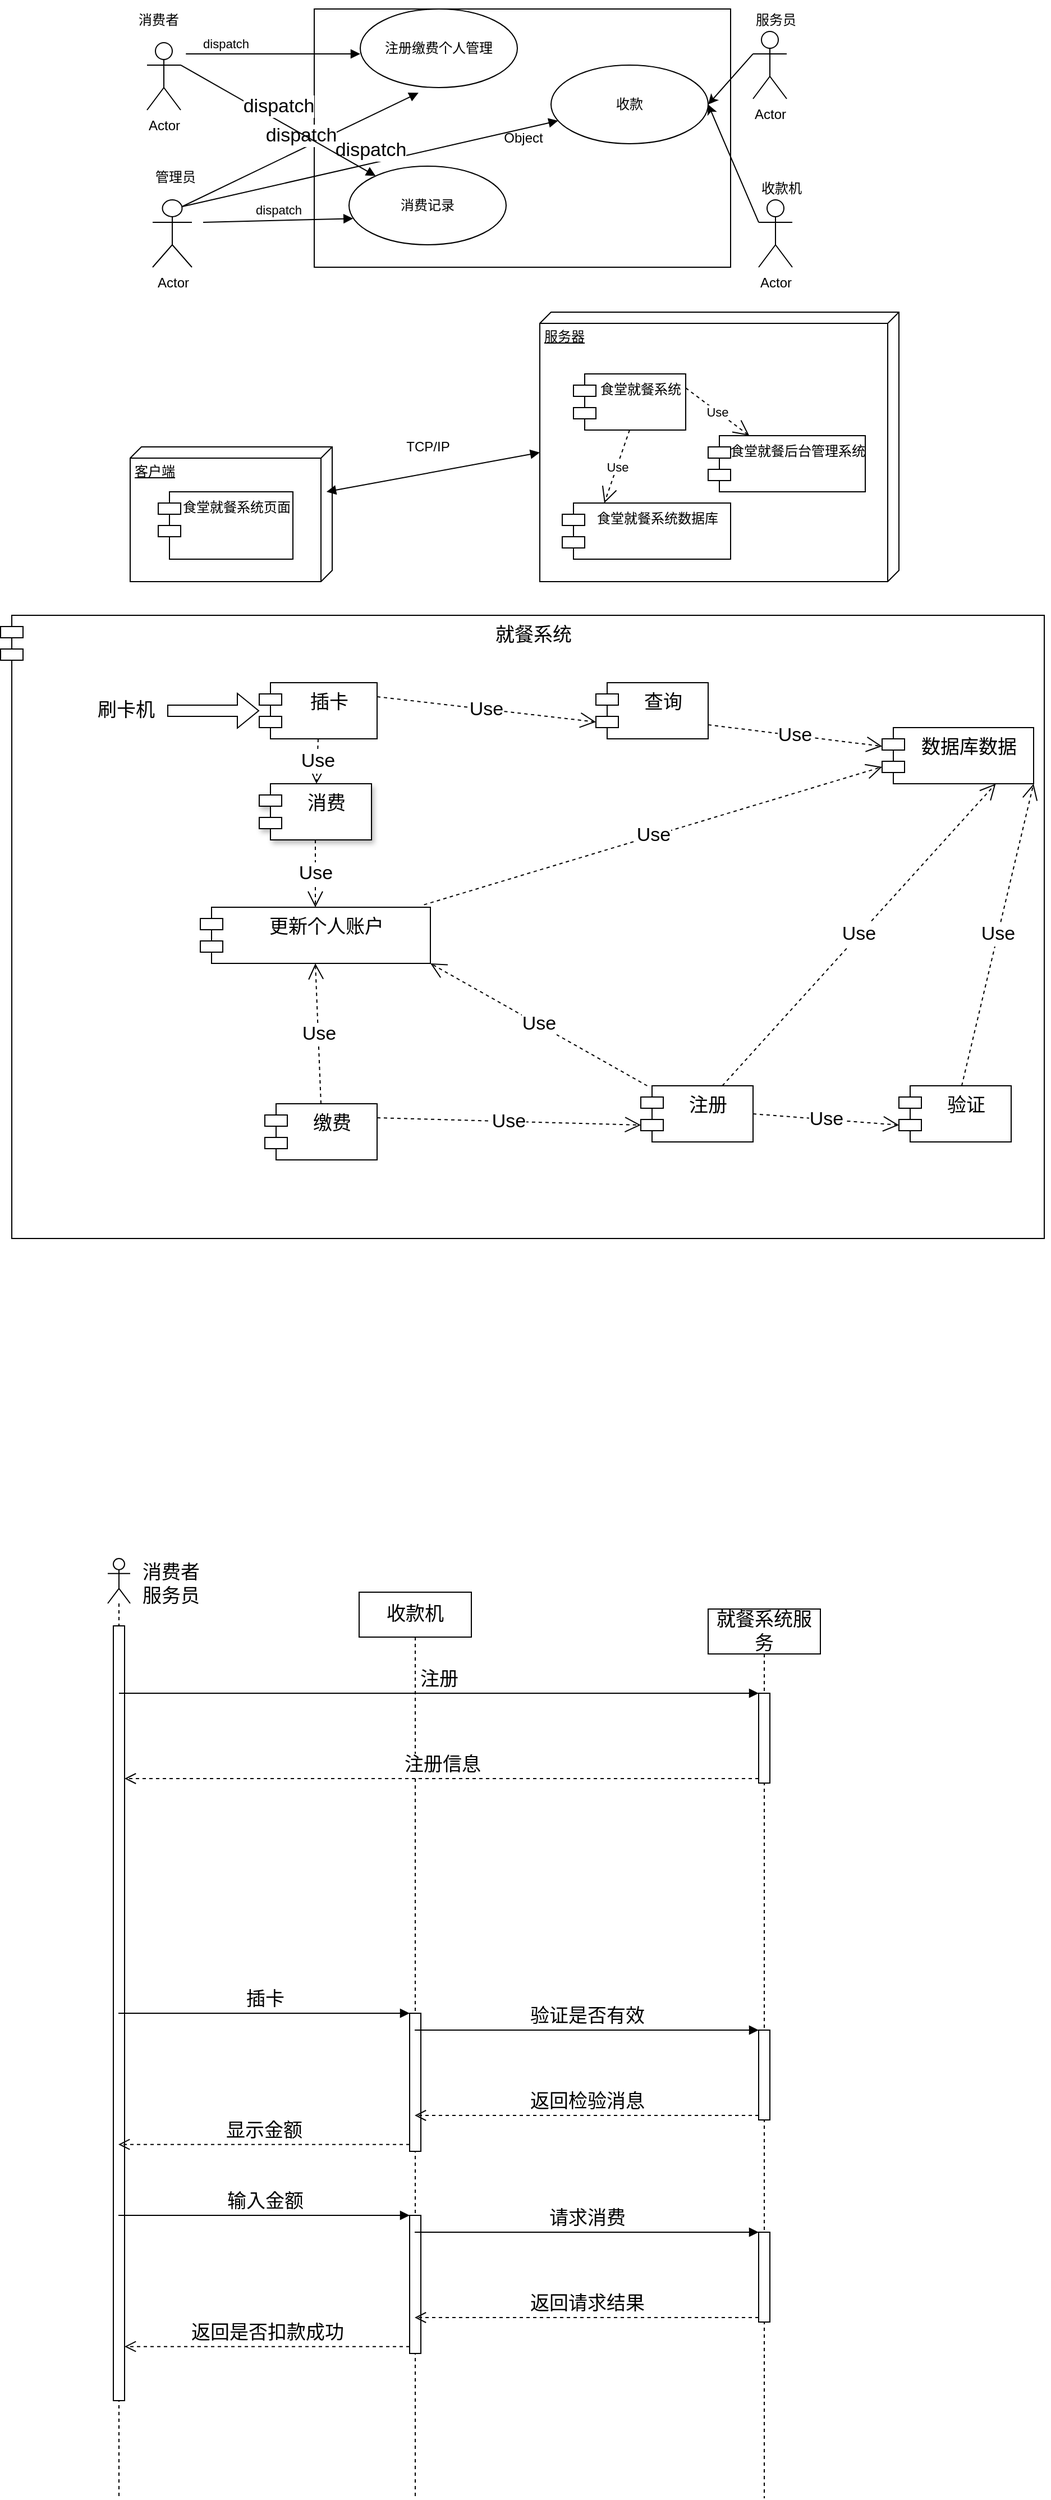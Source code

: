 <mxfile version="13.7.3" type="github">
  <diagram id="bSzh5oT1Ytqrw3l8dtsp" name="Page-1">
    <mxGraphModel dx="1038" dy="548" grid="1" gridSize="15" guides="1" tooltips="1" connect="1" arrows="1" fold="1" page="1" pageScale="1" pageWidth="827" pageHeight="1169" math="0" shadow="0">
      <root>
        <mxCell id="0" />
        <mxCell id="1" parent="0" />
        <mxCell id="PVROPuJ0YmIrGblkBBRp-848" style="edgeStyle=none;rounded=0;orthogonalLoop=1;jettySize=auto;html=1;entryX=0;entryY=0.5;entryDx=0;entryDy=0;fontSize=17;" edge="1" parent="1" source="GBmudXRtbNW1fh8e-D3x-3" target="GBmudXRtbNW1fh8e-D3x-17">
          <mxGeometry relative="1" as="geometry" />
        </mxCell>
        <mxCell id="GBmudXRtbNW1fh8e-D3x-8" value="Actor" style="shape=umlActor;verticalLabelPosition=bottom;verticalAlign=top;html=1;" parent="1" vertex="1">
          <mxGeometry x="145" y="380" width="35" height="60" as="geometry" />
        </mxCell>
        <mxCell id="GBmudXRtbNW1fh8e-D3x-1" value="Actor" style="shape=umlActor;verticalLabelPosition=bottom;verticalAlign=top;html=1;" parent="1" vertex="1">
          <mxGeometry x="140" y="240" width="30" height="60" as="geometry" />
        </mxCell>
        <mxCell id="GBmudXRtbNW1fh8e-D3x-3" value="Object" style="html=1;" parent="1" vertex="1">
          <mxGeometry x="289" y="210" width="371" height="230" as="geometry" />
        </mxCell>
        <mxCell id="GBmudXRtbNW1fh8e-D3x-4" value="消费者" style="text;html=1;resizable=0;autosize=1;align=center;verticalAlign=middle;points=[];fillColor=none;strokeColor=none;rounded=0;" parent="1" vertex="1">
          <mxGeometry x="125" y="210" width="50" height="20" as="geometry" />
        </mxCell>
        <mxCell id="GBmudXRtbNW1fh8e-D3x-21" style="edgeStyle=none;rounded=0;orthogonalLoop=1;jettySize=auto;html=1;exitX=0;exitY=0.333;exitDx=0;exitDy=0;exitPerimeter=0;entryX=1;entryY=0.5;entryDx=0;entryDy=0;" parent="1" source="GBmudXRtbNW1fh8e-D3x-7" target="GBmudXRtbNW1fh8e-D3x-17" edge="1">
          <mxGeometry relative="1" as="geometry" />
        </mxCell>
        <mxCell id="GBmudXRtbNW1fh8e-D3x-7" value="Actor" style="shape=umlActor;verticalLabelPosition=bottom;verticalAlign=top;html=1;" parent="1" vertex="1">
          <mxGeometry x="680" y="230" width="30" height="60" as="geometry" />
        </mxCell>
        <mxCell id="GBmudXRtbNW1fh8e-D3x-9" value="管理员" style="text;html=1;resizable=0;autosize=1;align=center;verticalAlign=middle;points=[];fillColor=none;strokeColor=none;rounded=0;" parent="1" vertex="1">
          <mxGeometry x="140" y="350" width="50" height="20" as="geometry" />
        </mxCell>
        <mxCell id="GBmudXRtbNW1fh8e-D3x-10" value="dispatch" style="html=1;verticalAlign=bottom;endArrow=block;" parent="1" edge="1">
          <mxGeometry width="80" relative="1" as="geometry">
            <mxPoint x="250" y="250" as="sourcePoint" />
            <mxPoint x="330" y="250" as="targetPoint" />
            <Array as="points">
              <mxPoint x="170" y="250" />
            </Array>
          </mxGeometry>
        </mxCell>
        <mxCell id="GBmudXRtbNW1fh8e-D3x-12" value="注册缴费个人管理" style="ellipse;whiteSpace=wrap;html=1;" parent="1" vertex="1">
          <mxGeometry x="330" y="210" width="140" height="70" as="geometry" />
        </mxCell>
        <mxCell id="GBmudXRtbNW1fh8e-D3x-13" value="服务员" style="text;html=1;resizable=0;autosize=1;align=center;verticalAlign=middle;points=[];fillColor=none;strokeColor=none;rounded=0;" parent="1" vertex="1">
          <mxGeometry x="675" y="210" width="50" height="20" as="geometry" />
        </mxCell>
        <mxCell id="GBmudXRtbNW1fh8e-D3x-16" value="消费记录" style="ellipse;whiteSpace=wrap;html=1;" parent="1" vertex="1">
          <mxGeometry x="320" y="350" width="140" height="70" as="geometry" />
        </mxCell>
        <mxCell id="GBmudXRtbNW1fh8e-D3x-17" value="收款" style="ellipse;whiteSpace=wrap;html=1;" parent="1" vertex="1">
          <mxGeometry x="500" y="260" width="140" height="70" as="geometry" />
        </mxCell>
        <mxCell id="GBmudXRtbNW1fh8e-D3x-18" value="dispatch" style="html=1;verticalAlign=bottom;endArrow=block;entryX=0.026;entryY=0.666;entryDx=0;entryDy=0;entryPerimeter=0;" parent="1" target="GBmudXRtbNW1fh8e-D3x-16" edge="1">
          <mxGeometry width="80" relative="1" as="geometry">
            <mxPoint x="190" y="400" as="sourcePoint" />
            <mxPoint x="270" y="400" as="targetPoint" />
          </mxGeometry>
        </mxCell>
        <mxCell id="GBmudXRtbNW1fh8e-D3x-22" style="edgeStyle=none;rounded=0;orthogonalLoop=1;jettySize=auto;html=1;exitX=0;exitY=0.333;exitDx=0;exitDy=0;exitPerimeter=0;entryX=1;entryY=0.5;entryDx=0;entryDy=0;" parent="1" source="GBmudXRtbNW1fh8e-D3x-19" target="GBmudXRtbNW1fh8e-D3x-17" edge="1">
          <mxGeometry relative="1" as="geometry" />
        </mxCell>
        <mxCell id="GBmudXRtbNW1fh8e-D3x-19" value="Actor" style="shape=umlActor;verticalLabelPosition=bottom;verticalAlign=top;html=1;" parent="1" vertex="1">
          <mxGeometry x="685" y="380" width="30" height="60" as="geometry" />
        </mxCell>
        <mxCell id="GBmudXRtbNW1fh8e-D3x-20" value="收款机" style="text;html=1;resizable=0;autosize=1;align=center;verticalAlign=middle;points=[];fillColor=none;strokeColor=none;rounded=0;" parent="1" vertex="1">
          <mxGeometry x="680" y="360" width="50" height="20" as="geometry" />
        </mxCell>
        <mxCell id="PVROPuJ0YmIrGblkBBRp-15" value="客户端" style="verticalAlign=top;align=left;spacingTop=8;spacingLeft=2;spacingRight=12;shape=cube;size=10;direction=south;fontStyle=4;html=1;" vertex="1" parent="1">
          <mxGeometry x="125" y="600" width="180" height="120" as="geometry" />
        </mxCell>
        <mxCell id="PVROPuJ0YmIrGblkBBRp-16" value="服务器" style="verticalAlign=top;align=left;spacingTop=8;spacingLeft=2;spacingRight=12;shape=cube;size=10;direction=south;fontStyle=4;html=1;" vertex="1" parent="1">
          <mxGeometry x="490" y="480" width="320" height="240" as="geometry" />
        </mxCell>
        <mxCell id="PVROPuJ0YmIrGblkBBRp-17" value="食堂就餐系统页面" style="shape=module;align=left;spacingLeft=20;align=center;verticalAlign=top;" vertex="1" parent="1">
          <mxGeometry x="150" y="640" width="120" height="60" as="geometry" />
        </mxCell>
        <mxCell id="PVROPuJ0YmIrGblkBBRp-18" value="食堂就餐系统" style="shape=module;align=left;spacingLeft=20;align=center;verticalAlign=top;" vertex="1" parent="1">
          <mxGeometry x="520" y="535" width="100" height="50" as="geometry" />
        </mxCell>
        <mxCell id="PVROPuJ0YmIrGblkBBRp-19" value="食堂就餐系统数据库" style="shape=module;align=left;spacingLeft=20;align=center;verticalAlign=top;" vertex="1" parent="1">
          <mxGeometry x="510" y="650" width="150" height="50" as="geometry" />
        </mxCell>
        <mxCell id="PVROPuJ0YmIrGblkBBRp-20" value="食堂就餐后台管理系统" style="shape=module;align=left;spacingLeft=20;align=center;verticalAlign=top;" vertex="1" parent="1">
          <mxGeometry x="640" y="590" width="140" height="50" as="geometry" />
        </mxCell>
        <mxCell id="PVROPuJ0YmIrGblkBBRp-24" value="" style="endArrow=block;startArrow=block;endFill=1;startFill=1;html=1;exitX=0.333;exitY=0.028;exitDx=0;exitDy=0;exitPerimeter=0;entryX=0;entryY=0;entryDx=125;entryDy=320;entryPerimeter=0;" edge="1" parent="1" source="PVROPuJ0YmIrGblkBBRp-15" target="PVROPuJ0YmIrGblkBBRp-16">
          <mxGeometry width="160" relative="1" as="geometry">
            <mxPoint x="320" y="640" as="sourcePoint" />
            <mxPoint x="480" y="640" as="targetPoint" />
          </mxGeometry>
        </mxCell>
        <mxCell id="PVROPuJ0YmIrGblkBBRp-25" value="TCP/IP" style="text;html=1;resizable=0;autosize=1;align=center;verticalAlign=middle;points=[];fillColor=none;strokeColor=none;rounded=0;" vertex="1" parent="1">
          <mxGeometry x="365" y="590" width="50" height="20" as="geometry" />
        </mxCell>
        <mxCell id="PVROPuJ0YmIrGblkBBRp-27" value="Use" style="endArrow=open;endSize=12;dashed=1;html=1;exitX=0.5;exitY=1;exitDx=0;exitDy=0;entryX=0.25;entryY=0;entryDx=0;entryDy=0;" edge="1" parent="1" source="PVROPuJ0YmIrGblkBBRp-18" target="PVROPuJ0YmIrGblkBBRp-19">
          <mxGeometry width="160" relative="1" as="geometry">
            <mxPoint x="530" y="630" as="sourcePoint" />
            <mxPoint x="690" y="630" as="targetPoint" />
          </mxGeometry>
        </mxCell>
        <mxCell id="PVROPuJ0YmIrGblkBBRp-28" value="Use" style="endArrow=open;endSize=12;dashed=1;html=1;exitX=1;exitY=0.25;exitDx=0;exitDy=0;" edge="1" parent="1" source="PVROPuJ0YmIrGblkBBRp-18" target="PVROPuJ0YmIrGblkBBRp-20">
          <mxGeometry width="160" relative="1" as="geometry">
            <mxPoint x="615" y="559.5" as="sourcePoint" />
            <mxPoint x="775" y="559.5" as="targetPoint" />
          </mxGeometry>
        </mxCell>
        <mxCell id="PVROPuJ0YmIrGblkBBRp-849" value="dispatch" style="html=1;verticalAlign=bottom;endArrow=block;fontSize=17;exitX=0.75;exitY=0.1;exitDx=0;exitDy=0;exitPerimeter=0;entryX=0.371;entryY=1.066;entryDx=0;entryDy=0;entryPerimeter=0;" edge="1" parent="1" source="GBmudXRtbNW1fh8e-D3x-8" target="GBmudXRtbNW1fh8e-D3x-12">
          <mxGeometry width="80" relative="1" as="geometry">
            <mxPoint x="375" y="240" as="sourcePoint" />
            <mxPoint x="455" y="240" as="targetPoint" />
          </mxGeometry>
        </mxCell>
        <mxCell id="PVROPuJ0YmIrGblkBBRp-851" value="dispatch" style="html=1;verticalAlign=bottom;endArrow=block;fontSize=17;exitX=0.75;exitY=0.1;exitDx=0;exitDy=0;exitPerimeter=0;" edge="1" parent="1" source="GBmudXRtbNW1fh8e-D3x-8" target="GBmudXRtbNW1fh8e-D3x-17">
          <mxGeometry width="80" relative="1" as="geometry">
            <mxPoint x="390" y="300" as="sourcePoint" />
            <mxPoint x="470" y="300" as="targetPoint" />
          </mxGeometry>
        </mxCell>
        <mxCell id="PVROPuJ0YmIrGblkBBRp-852" value="dispatch" style="html=1;verticalAlign=bottom;endArrow=block;fontSize=17;exitX=1;exitY=0.333;exitDx=0;exitDy=0;exitPerimeter=0;" edge="1" parent="1" source="GBmudXRtbNW1fh8e-D3x-1" target="GBmudXRtbNW1fh8e-D3x-16">
          <mxGeometry width="80" relative="1" as="geometry">
            <mxPoint x="175" y="290" as="sourcePoint" />
            <mxPoint x="255" y="290" as="targetPoint" />
          </mxGeometry>
        </mxCell>
        <mxCell id="PVROPuJ0YmIrGblkBBRp-853" value="" style="shape=umlLifeline;participant=umlActor;perimeter=lifelinePerimeter;whiteSpace=wrap;html=1;container=1;collapsible=0;recursiveResize=0;verticalAlign=top;spacingTop=36;outlineConnect=0;fontSize=17;" vertex="1" parent="1">
          <mxGeometry x="105" y="1590" width="20" height="837" as="geometry" />
        </mxCell>
        <mxCell id="PVROPuJ0YmIrGblkBBRp-854" value="消费者&lt;br&gt;服务员" style="text;html=1;resizable=0;autosize=1;align=center;verticalAlign=middle;points=[];fillColor=none;strokeColor=none;rounded=0;fontSize=17;" vertex="1" parent="1">
          <mxGeometry x="123" y="1590" width="75" height="45" as="geometry" />
        </mxCell>
        <mxCell id="PVROPuJ0YmIrGblkBBRp-855" value="" style="html=1;points=[];perimeter=orthogonalPerimeter;fontSize=17;" vertex="1" parent="1">
          <mxGeometry x="110" y="1650" width="10" height="690" as="geometry" />
        </mxCell>
        <mxCell id="PVROPuJ0YmIrGblkBBRp-856" value="收款机" style="shape=umlLifeline;perimeter=lifelinePerimeter;whiteSpace=wrap;html=1;container=1;collapsible=0;recursiveResize=0;outlineConnect=0;fontSize=17;" vertex="1" parent="1">
          <mxGeometry x="329" y="1620" width="100" height="807" as="geometry" />
        </mxCell>
        <mxCell id="PVROPuJ0YmIrGblkBBRp-859" value="" style="html=1;points=[];perimeter=orthogonalPerimeter;fontSize=17;" vertex="1" parent="PVROPuJ0YmIrGblkBBRp-856">
          <mxGeometry x="45" y="375" width="10" height="123" as="geometry" />
        </mxCell>
        <mxCell id="PVROPuJ0YmIrGblkBBRp-866" value="" style="html=1;points=[];perimeter=orthogonalPerimeter;fontSize=17;" vertex="1" parent="PVROPuJ0YmIrGblkBBRp-856">
          <mxGeometry x="45" y="555" width="10" height="123" as="geometry" />
        </mxCell>
        <mxCell id="PVROPuJ0YmIrGblkBBRp-860" value="插卡" style="html=1;verticalAlign=bottom;endArrow=block;entryX=0;entryY=0;fontSize=17;" edge="1" target="PVROPuJ0YmIrGblkBBRp-859" parent="1">
          <mxGeometry relative="1" as="geometry">
            <mxPoint x="114.5" y="1995" as="sourcePoint" />
          </mxGeometry>
        </mxCell>
        <mxCell id="PVROPuJ0YmIrGblkBBRp-861" value="显示金额" style="html=1;verticalAlign=bottom;endArrow=open;dashed=1;endSize=8;exitX=0;exitY=0.95;fontSize=17;" edge="1" source="PVROPuJ0YmIrGblkBBRp-859" parent="1">
          <mxGeometry relative="1" as="geometry">
            <mxPoint x="114.5" y="2111.85" as="targetPoint" />
          </mxGeometry>
        </mxCell>
        <mxCell id="PVROPuJ0YmIrGblkBBRp-862" value="就餐系统服务" style="shape=umlLifeline;perimeter=lifelinePerimeter;whiteSpace=wrap;html=1;container=1;collapsible=0;recursiveResize=0;outlineConnect=0;fontSize=17;" vertex="1" parent="1">
          <mxGeometry x="640" y="1635" width="100" height="792" as="geometry" />
        </mxCell>
        <mxCell id="PVROPuJ0YmIrGblkBBRp-863" value="" style="html=1;points=[];perimeter=orthogonalPerimeter;fontSize=17;" vertex="1" parent="PVROPuJ0YmIrGblkBBRp-862">
          <mxGeometry x="45" y="375" width="10" height="80" as="geometry" />
        </mxCell>
        <mxCell id="PVROPuJ0YmIrGblkBBRp-869" value="" style="html=1;points=[];perimeter=orthogonalPerimeter;fontSize=17;" vertex="1" parent="PVROPuJ0YmIrGblkBBRp-862">
          <mxGeometry x="45" y="555" width="10" height="80" as="geometry" />
        </mxCell>
        <mxCell id="PVROPuJ0YmIrGblkBBRp-880" value="" style="html=1;points=[];perimeter=orthogonalPerimeter;fontSize=17;" vertex="1" parent="PVROPuJ0YmIrGblkBBRp-862">
          <mxGeometry x="45" y="75" width="10" height="80" as="geometry" />
        </mxCell>
        <mxCell id="PVROPuJ0YmIrGblkBBRp-864" value="验证是否有效" style="html=1;verticalAlign=bottom;endArrow=block;entryX=0;entryY=0;fontSize=17;" edge="1" target="PVROPuJ0YmIrGblkBBRp-863" parent="1">
          <mxGeometry relative="1" as="geometry">
            <mxPoint x="378.5" y="2010" as="sourcePoint" />
          </mxGeometry>
        </mxCell>
        <mxCell id="PVROPuJ0YmIrGblkBBRp-865" value="返回检验消息" style="html=1;verticalAlign=bottom;endArrow=open;dashed=1;endSize=8;exitX=0;exitY=0.95;fontSize=17;" edge="1" source="PVROPuJ0YmIrGblkBBRp-863" parent="1">
          <mxGeometry relative="1" as="geometry">
            <mxPoint x="378.5" y="2086" as="targetPoint" />
            <Array as="points" />
          </mxGeometry>
        </mxCell>
        <mxCell id="PVROPuJ0YmIrGblkBBRp-867" value="输入金额" style="html=1;verticalAlign=bottom;endArrow=block;entryX=0;entryY=0;fontSize=17;" edge="1" parent="1">
          <mxGeometry relative="1" as="geometry">
            <mxPoint x="114.5" y="2175" as="sourcePoint" />
            <mxPoint x="374" y="2175" as="targetPoint" />
          </mxGeometry>
        </mxCell>
        <mxCell id="PVROPuJ0YmIrGblkBBRp-868" value="返回是否扣款成功" style="html=1;verticalAlign=bottom;endArrow=open;dashed=1;endSize=8;exitX=0;exitY=0.95;fontSize=17;" edge="1" parent="1">
          <mxGeometry relative="1" as="geometry">
            <mxPoint x="120" y="2291.85" as="targetPoint" />
            <mxPoint x="374" y="2291.85" as="sourcePoint" />
          </mxGeometry>
        </mxCell>
        <mxCell id="PVROPuJ0YmIrGblkBBRp-870" value="请求消费" style="html=1;verticalAlign=bottom;endArrow=block;entryX=0;entryY=0;fontSize=17;" edge="1" target="PVROPuJ0YmIrGblkBBRp-869" parent="1">
          <mxGeometry relative="1" as="geometry">
            <mxPoint x="378.5" y="2190" as="sourcePoint" />
          </mxGeometry>
        </mxCell>
        <mxCell id="PVROPuJ0YmIrGblkBBRp-871" value="返回请求结果" style="html=1;verticalAlign=bottom;endArrow=open;dashed=1;endSize=8;exitX=0;exitY=0.95;fontSize=17;" edge="1" source="PVROPuJ0YmIrGblkBBRp-869" parent="1">
          <mxGeometry relative="1" as="geometry">
            <mxPoint x="378.5" y="2266" as="targetPoint" />
          </mxGeometry>
        </mxCell>
        <mxCell id="PVROPuJ0YmIrGblkBBRp-874" value="就餐系统" style="shape=module;align=left;spacingLeft=20;align=center;verticalAlign=top;fontSize=17;shadow=0;" vertex="1" parent="1">
          <mxGeometry x="9.5" y="750" width="930" height="555" as="geometry" />
        </mxCell>
        <mxCell id="PVROPuJ0YmIrGblkBBRp-875" value="验证" style="shape=module;align=left;spacingLeft=20;align=center;verticalAlign=top;fontSize=17;" vertex="1" parent="1">
          <mxGeometry x="810" y="1169" width="100" height="50" as="geometry" />
        </mxCell>
        <mxCell id="PVROPuJ0YmIrGblkBBRp-876" value="注册" style="shape=module;align=left;spacingLeft=20;align=center;verticalAlign=top;fontSize=17;" vertex="1" parent="1">
          <mxGeometry x="580" y="1169" width="100" height="50" as="geometry" />
        </mxCell>
        <mxCell id="PVROPuJ0YmIrGblkBBRp-881" value="注册" style="html=1;verticalAlign=bottom;endArrow=block;entryX=0;entryY=0;fontSize=17;" edge="1" target="PVROPuJ0YmIrGblkBBRp-880" parent="1" source="PVROPuJ0YmIrGblkBBRp-853">
          <mxGeometry relative="1" as="geometry">
            <mxPoint x="615" y="1710" as="sourcePoint" />
          </mxGeometry>
        </mxCell>
        <mxCell id="PVROPuJ0YmIrGblkBBRp-882" value="注册信息" style="html=1;verticalAlign=bottom;endArrow=open;dashed=1;endSize=8;exitX=0;exitY=0.95;fontSize=17;" edge="1" source="PVROPuJ0YmIrGblkBBRp-880" parent="1" target="PVROPuJ0YmIrGblkBBRp-855">
          <mxGeometry relative="1" as="geometry">
            <mxPoint x="615" y="1786" as="targetPoint" />
          </mxGeometry>
        </mxCell>
        <mxCell id="PVROPuJ0YmIrGblkBBRp-887" value="Use" style="endArrow=open;endSize=12;dashed=1;html=1;fontSize=17;exitX=1;exitY=0.5;exitDx=0;exitDy=0;entryX=0;entryY=0;entryDx=0;entryDy=35;entryPerimeter=0;" edge="1" parent="1" source="PVROPuJ0YmIrGblkBBRp-876" target="PVROPuJ0YmIrGblkBBRp-875">
          <mxGeometry width="160" relative="1" as="geometry">
            <mxPoint x="565" y="1014.5" as="sourcePoint" />
            <mxPoint x="725" y="1014.5" as="targetPoint" />
          </mxGeometry>
        </mxCell>
        <mxCell id="PVROPuJ0YmIrGblkBBRp-888" value="缴费" style="shape=module;align=left;spacingLeft=20;align=center;verticalAlign=top;fontSize=17;" vertex="1" parent="1">
          <mxGeometry x="245" y="1185" width="100" height="50" as="geometry" />
        </mxCell>
        <mxCell id="PVROPuJ0YmIrGblkBBRp-889" value="Use" style="endArrow=open;endSize=12;dashed=1;html=1;fontSize=17;exitX=1;exitY=0.25;exitDx=0;exitDy=0;entryX=0;entryY=0;entryDx=0;entryDy=35;entryPerimeter=0;" edge="1" parent="1" source="PVROPuJ0YmIrGblkBBRp-888" target="PVROPuJ0YmIrGblkBBRp-876">
          <mxGeometry width="160" relative="1" as="geometry">
            <mxPoint x="240" y="1065" as="sourcePoint" />
            <mxPoint x="400" y="1065" as="targetPoint" />
          </mxGeometry>
        </mxCell>
        <mxCell id="PVROPuJ0YmIrGblkBBRp-890" value="插卡" style="shape=module;align=left;spacingLeft=20;align=center;verticalAlign=top;fontSize=17;" vertex="1" parent="1">
          <mxGeometry x="240" y="810" width="105" height="50" as="geometry" />
        </mxCell>
        <mxCell id="PVROPuJ0YmIrGblkBBRp-891" value="查询" style="shape=module;align=left;spacingLeft=20;align=center;verticalAlign=top;fontSize=17;" vertex="1" parent="1">
          <mxGeometry x="540" y="810" width="100" height="50" as="geometry" />
        </mxCell>
        <mxCell id="PVROPuJ0YmIrGblkBBRp-892" value="更新个人账户" style="shape=module;align=left;spacingLeft=20;align=center;verticalAlign=top;fontSize=17;" vertex="1" parent="1">
          <mxGeometry x="187.5" y="1010" width="205" height="50" as="geometry" />
        </mxCell>
        <mxCell id="PVROPuJ0YmIrGblkBBRp-894" value="Use" style="endArrow=open;endSize=12;dashed=1;html=1;fontSize=17;entryX=0.5;entryY=1;entryDx=0;entryDy=0;exitX=0.5;exitY=0;exitDx=0;exitDy=0;" edge="1" parent="1" source="PVROPuJ0YmIrGblkBBRp-888" target="PVROPuJ0YmIrGblkBBRp-892">
          <mxGeometry width="160" relative="1" as="geometry">
            <mxPoint x="60" y="1140" as="sourcePoint" />
            <mxPoint x="220" y="1140" as="targetPoint" />
          </mxGeometry>
        </mxCell>
        <mxCell id="PVROPuJ0YmIrGblkBBRp-895" value="Use" style="endArrow=open;endSize=12;dashed=1;html=1;fontSize=17;entryX=1;entryY=1;entryDx=0;entryDy=0;" edge="1" parent="1" source="PVROPuJ0YmIrGblkBBRp-876" target="PVROPuJ0YmIrGblkBBRp-892">
          <mxGeometry width="160" relative="1" as="geometry">
            <mxPoint x="330" y="960" as="sourcePoint" />
            <mxPoint x="490" y="960" as="targetPoint" />
          </mxGeometry>
        </mxCell>
        <mxCell id="PVROPuJ0YmIrGblkBBRp-897" value="数据库数据" style="shape=module;align=left;spacingLeft=20;align=center;verticalAlign=top;fontSize=17;" vertex="1" parent="1">
          <mxGeometry x="795" y="850" width="135" height="50" as="geometry" />
        </mxCell>
        <mxCell id="PVROPuJ0YmIrGblkBBRp-899" style="edgeStyle=none;rounded=0;orthogonalLoop=1;jettySize=auto;html=1;exitX=0.5;exitY=0;exitDx=0;exitDy=0;fontSize=17;" edge="1" parent="1" source="PVROPuJ0YmIrGblkBBRp-875" target="PVROPuJ0YmIrGblkBBRp-875">
          <mxGeometry relative="1" as="geometry" />
        </mxCell>
        <mxCell id="PVROPuJ0YmIrGblkBBRp-900" value="Use" style="endArrow=open;endSize=12;dashed=1;html=1;fontSize=17;entryX=0.75;entryY=1;entryDx=0;entryDy=0;" edge="1" parent="1" source="PVROPuJ0YmIrGblkBBRp-876" target="PVROPuJ0YmIrGblkBBRp-897">
          <mxGeometry width="160" relative="1" as="geometry">
            <mxPoint x="630" y="945" as="sourcePoint" />
            <mxPoint x="790" y="945" as="targetPoint" />
          </mxGeometry>
        </mxCell>
        <mxCell id="PVROPuJ0YmIrGblkBBRp-901" value="Use" style="endArrow=open;endSize=12;dashed=1;html=1;fontSize=17;entryX=1;entryY=1;entryDx=0;entryDy=0;" edge="1" parent="1" source="PVROPuJ0YmIrGblkBBRp-875" target="PVROPuJ0YmIrGblkBBRp-897">
          <mxGeometry width="160" relative="1" as="geometry">
            <mxPoint x="690" y="960" as="sourcePoint" />
            <mxPoint x="850" y="960" as="targetPoint" />
          </mxGeometry>
        </mxCell>
        <mxCell id="PVROPuJ0YmIrGblkBBRp-902" value="Use" style="endArrow=open;endSize=12;dashed=1;html=1;fontSize=17;exitX=1;exitY=0.75;exitDx=0;exitDy=0;" edge="1" parent="1" source="PVROPuJ0YmIrGblkBBRp-891" target="PVROPuJ0YmIrGblkBBRp-897">
          <mxGeometry width="160" relative="1" as="geometry">
            <mxPoint x="645" y="810" as="sourcePoint" />
            <mxPoint x="805" y="810" as="targetPoint" />
          </mxGeometry>
        </mxCell>
        <mxCell id="PVROPuJ0YmIrGblkBBRp-904" value="" style="edgeStyle=none;shape=flexArrow;rounded=0;orthogonalLoop=1;jettySize=auto;html=1;fontSize=17;" edge="1" parent="1" source="PVROPuJ0YmIrGblkBBRp-903" target="PVROPuJ0YmIrGblkBBRp-890">
          <mxGeometry relative="1" as="geometry" />
        </mxCell>
        <mxCell id="PVROPuJ0YmIrGblkBBRp-903" value="刷卡机" style="text;html=1;resizable=0;autosize=1;align=center;verticalAlign=middle;points=[];fillColor=none;strokeColor=none;rounded=0;shadow=1;fontSize=17;" vertex="1" parent="1">
          <mxGeometry x="83" y="820" width="75" height="30" as="geometry" />
        </mxCell>
        <mxCell id="PVROPuJ0YmIrGblkBBRp-905" value="消费" style="shape=module;align=left;spacingLeft=20;align=center;verticalAlign=top;shadow=1;fontSize=17;" vertex="1" parent="1">
          <mxGeometry x="240" y="900" width="100" height="50" as="geometry" />
        </mxCell>
        <mxCell id="PVROPuJ0YmIrGblkBBRp-912" value="Use" style="endArrow=open;endSize=12;dashed=1;html=1;fontSize=17;entryX=0;entryY=0;entryDx=0;entryDy=35;entryPerimeter=0;exitX=1;exitY=0.25;exitDx=0;exitDy=0;" edge="1" parent="1" source="PVROPuJ0YmIrGblkBBRp-890" target="PVROPuJ0YmIrGblkBBRp-891">
          <mxGeometry width="160" relative="1" as="geometry">
            <mxPoint x="345" y="840" as="sourcePoint" />
            <mxPoint x="505" y="840" as="targetPoint" />
          </mxGeometry>
        </mxCell>
        <mxCell id="PVROPuJ0YmIrGblkBBRp-913" value="Use" style="endArrow=open;endSize=12;dashed=1;html=1;fontSize=17;exitX=0.5;exitY=1;exitDx=0;exitDy=0;" edge="1" parent="1" source="PVROPuJ0YmIrGblkBBRp-890" target="PVROPuJ0YmIrGblkBBRp-905">
          <mxGeometry width="160" relative="1" as="geometry">
            <mxPoint x="180" y="900" as="sourcePoint" />
            <mxPoint x="340" y="900" as="targetPoint" />
          </mxGeometry>
        </mxCell>
        <mxCell id="PVROPuJ0YmIrGblkBBRp-914" value="Use" style="endArrow=open;endSize=12;dashed=1;html=1;fontSize=17;exitX=0.5;exitY=1;exitDx=0;exitDy=0;" edge="1" parent="1" source="PVROPuJ0YmIrGblkBBRp-905" target="PVROPuJ0YmIrGblkBBRp-892">
          <mxGeometry width="160" relative="1" as="geometry">
            <mxPoint x="90" y="1035" as="sourcePoint" />
            <mxPoint x="250" y="1035" as="targetPoint" />
          </mxGeometry>
        </mxCell>
        <mxCell id="PVROPuJ0YmIrGblkBBRp-915" value="Use" style="endArrow=open;endSize=12;dashed=1;html=1;fontSize=17;entryX=0;entryY=0;entryDx=0;entryDy=35;entryPerimeter=0;exitX=0.972;exitY=-0.044;exitDx=0;exitDy=0;exitPerimeter=0;" edge="1" parent="1" source="PVROPuJ0YmIrGblkBBRp-892" target="PVROPuJ0YmIrGblkBBRp-897">
          <mxGeometry width="160" relative="1" as="geometry">
            <mxPoint x="400" y="984.5" as="sourcePoint" />
            <mxPoint x="560" y="984.5" as="targetPoint" />
          </mxGeometry>
        </mxCell>
      </root>
    </mxGraphModel>
  </diagram>
</mxfile>
